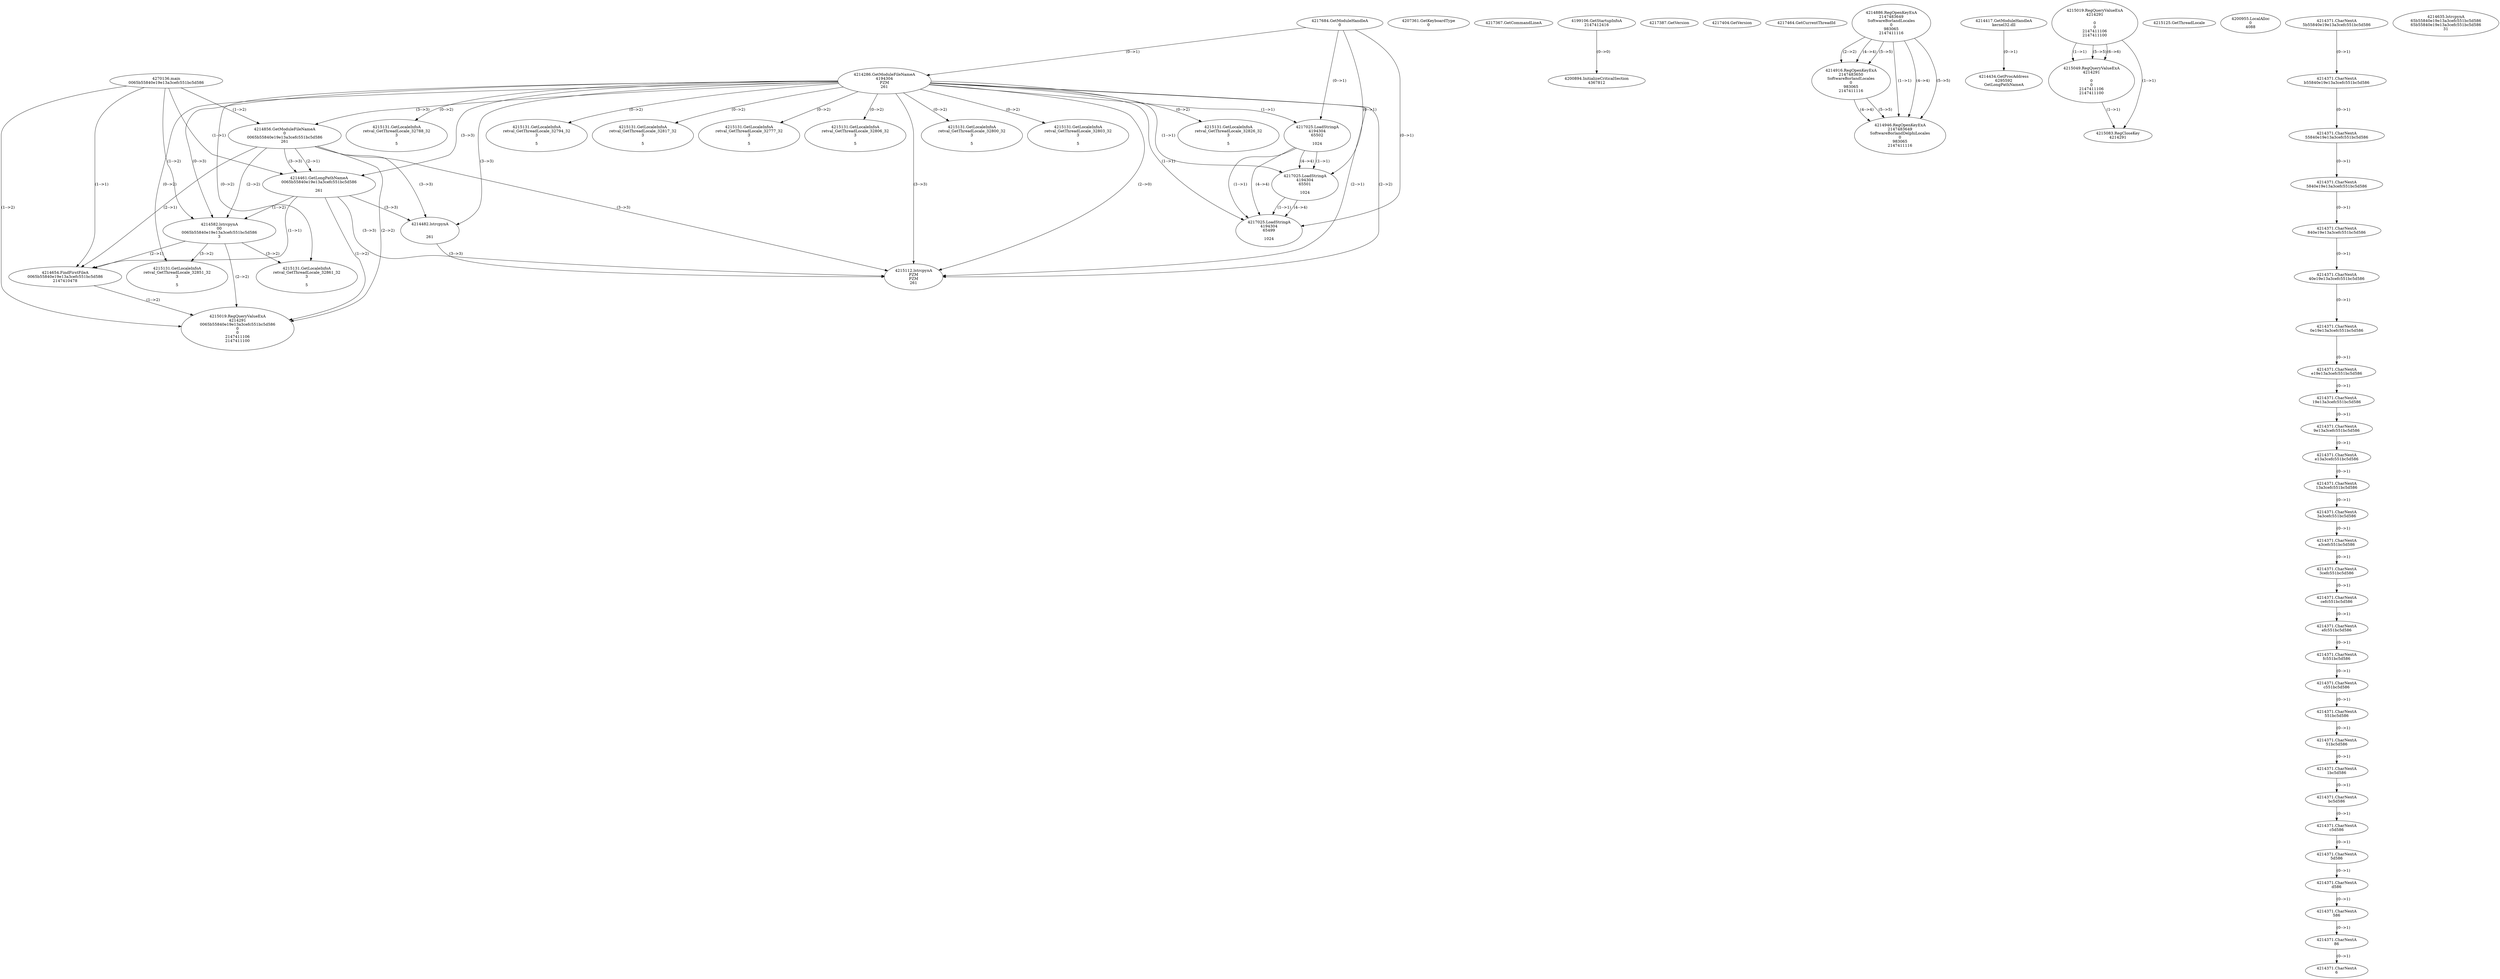 // Global SCDG with merge call
digraph {
	0 [label="4270136.main
0065b55840e19e13a3cefc551bc5d586"]
	1 [label="4217684.GetModuleHandleA
0"]
	2 [label="4207361.GetKeyboardType
0"]
	3 [label="4217367.GetCommandLineA
"]
	4 [label="4199106.GetStartupInfoA
2147412416"]
	5 [label="4217387.GetVersion
"]
	6 [label="4217404.GetVersion
"]
	7 [label="4217464.GetCurrentThreadId
"]
	8 [label="4214286.GetModuleFileNameA
4194304
PZM
261"]
	1 -> 8 [label="(0-->1)"]
	9 [label="4214856.GetModuleFileNameA
0
0065b55840e19e13a3cefc551bc5d586
261"]
	0 -> 9 [label="(1-->2)"]
	8 -> 9 [label="(3-->3)"]
	10 [label="4214886.RegOpenKeyExA
2147483649
Software\Borland\Locales
0
983065
2147411116"]
	11 [label="4214916.RegOpenKeyExA
2147483650
Software\Borland\Locales
0
983065
2147411116"]
	10 -> 11 [label="(2-->2)"]
	10 -> 11 [label="(4-->4)"]
	10 -> 11 [label="(5-->5)"]
	12 [label="4214946.RegOpenKeyExA
2147483649
Software\Borland\Delphi\Locales
0
983065
2147411116"]
	10 -> 12 [label="(1-->1)"]
	10 -> 12 [label="(4-->4)"]
	11 -> 12 [label="(4-->4)"]
	10 -> 12 [label="(5-->5)"]
	11 -> 12 [label="(5-->5)"]
	13 [label="4214417.GetModuleHandleA
kernel32.dll"]
	14 [label="4214434.GetProcAddress
6295592
GetLongPathNameA"]
	13 -> 14 [label="(0-->1)"]
	15 [label="4214461.GetLongPathNameA
0065b55840e19e13a3cefc551bc5d586

261"]
	0 -> 15 [label="(1-->1)"]
	9 -> 15 [label="(2-->1)"]
	8 -> 15 [label="(3-->3)"]
	9 -> 15 [label="(3-->3)"]
	16 [label="4214482.lstrcpynA


261"]
	8 -> 16 [label="(3-->3)"]
	9 -> 16 [label="(3-->3)"]
	15 -> 16 [label="(3-->3)"]
	17 [label="4215019.RegQueryValueExA
4214291

0
0
2147411106
2147411100"]
	18 [label="4215049.RegQueryValueExA
4214291

0
0
2147411106
2147411100"]
	17 -> 18 [label="(1-->1)"]
	17 -> 18 [label="(5-->5)"]
	17 -> 18 [label="(6-->6)"]
	19 [label="4215083.RegCloseKey
4214291"]
	17 -> 19 [label="(1-->1)"]
	18 -> 19 [label="(1-->1)"]
	20 [label="4215112.lstrcpynA
PZM
PZM
261"]
	8 -> 20 [label="(2-->1)"]
	8 -> 20 [label="(2-->2)"]
	8 -> 20 [label="(3-->3)"]
	9 -> 20 [label="(3-->3)"]
	15 -> 20 [label="(3-->3)"]
	16 -> 20 [label="(3-->3)"]
	8 -> 20 [label="(2-->0)"]
	21 [label="4215125.GetThreadLocale
"]
	22 [label="4215131.GetLocaleInfoA
retval_GetThreadLocale_32826_32
3

5"]
	8 -> 22 [label="(0-->2)"]
	23 [label="4217025.LoadStringA
4194304
65502

1024"]
	1 -> 23 [label="(0-->1)"]
	8 -> 23 [label="(1-->1)"]
	24 [label="4200894.InitializeCriticalSection
4367812"]
	4 -> 24 [label="(0-->0)"]
	25 [label="4200955.LocalAlloc
0
4088"]
	26 [label="4215131.GetLocaleInfoA
retval_GetThreadLocale_32788_32
3

5"]
	8 -> 26 [label="(0-->2)"]
	27 [label="4214582.lstrcpynA
00
0065b55840e19e13a3cefc551bc5d586
3"]
	0 -> 27 [label="(1-->2)"]
	9 -> 27 [label="(2-->2)"]
	15 -> 27 [label="(1-->2)"]
	8 -> 27 [label="(0-->3)"]
	28 [label="4214371.CharNextA
5b55840e19e13a3cefc551bc5d586"]
	29 [label="4214371.CharNextA
b55840e19e13a3cefc551bc5d586"]
	28 -> 29 [label="(0-->1)"]
	30 [label="4214371.CharNextA
55840e19e13a3cefc551bc5d586"]
	29 -> 30 [label="(0-->1)"]
	31 [label="4214371.CharNextA
5840e19e13a3cefc551bc5d586"]
	30 -> 31 [label="(0-->1)"]
	32 [label="4214371.CharNextA
840e19e13a3cefc551bc5d586"]
	31 -> 32 [label="(0-->1)"]
	33 [label="4214371.CharNextA
40e19e13a3cefc551bc5d586"]
	32 -> 33 [label="(0-->1)"]
	34 [label="4214371.CharNextA
0e19e13a3cefc551bc5d586"]
	33 -> 34 [label="(0-->1)"]
	35 [label="4214371.CharNextA
e19e13a3cefc551bc5d586"]
	34 -> 35 [label="(0-->1)"]
	36 [label="4214371.CharNextA
19e13a3cefc551bc5d586"]
	35 -> 36 [label="(0-->1)"]
	37 [label="4214371.CharNextA
9e13a3cefc551bc5d586"]
	36 -> 37 [label="(0-->1)"]
	38 [label="4214371.CharNextA
e13a3cefc551bc5d586"]
	37 -> 38 [label="(0-->1)"]
	39 [label="4214371.CharNextA
13a3cefc551bc5d586"]
	38 -> 39 [label="(0-->1)"]
	40 [label="4214371.CharNextA
3a3cefc551bc5d586"]
	39 -> 40 [label="(0-->1)"]
	41 [label="4214371.CharNextA
a3cefc551bc5d586"]
	40 -> 41 [label="(0-->1)"]
	42 [label="4214371.CharNextA
3cefc551bc5d586"]
	41 -> 42 [label="(0-->1)"]
	43 [label="4214371.CharNextA
cefc551bc5d586"]
	42 -> 43 [label="(0-->1)"]
	44 [label="4214371.CharNextA
efc551bc5d586"]
	43 -> 44 [label="(0-->1)"]
	45 [label="4214371.CharNextA
fc551bc5d586"]
	44 -> 45 [label="(0-->1)"]
	46 [label="4214371.CharNextA
c551bc5d586"]
	45 -> 46 [label="(0-->1)"]
	47 [label="4214371.CharNextA
551bc5d586"]
	46 -> 47 [label="(0-->1)"]
	48 [label="4214371.CharNextA
51bc5d586"]
	47 -> 48 [label="(0-->1)"]
	49 [label="4214371.CharNextA
1bc5d586"]
	48 -> 49 [label="(0-->1)"]
	50 [label="4214371.CharNextA
bc5d586"]
	49 -> 50 [label="(0-->1)"]
	51 [label="4214371.CharNextA
c5d586"]
	50 -> 51 [label="(0-->1)"]
	52 [label="4214371.CharNextA
5d586"]
	51 -> 52 [label="(0-->1)"]
	53 [label="4214371.CharNextA
d586"]
	52 -> 53 [label="(0-->1)"]
	54 [label="4214371.CharNextA
586"]
	53 -> 54 [label="(0-->1)"]
	55 [label="4214371.CharNextA
86"]
	54 -> 55 [label="(0-->1)"]
	56 [label="4214371.CharNextA
6"]
	55 -> 56 [label="(0-->1)"]
	57 [label="4214635.lstrcpynA
65b55840e19e13a3cefc551bc5d586
65b55840e19e13a3cefc551bc5d586
31"]
	58 [label="4214654.FindFirstFileA
0065b55840e19e13a3cefc551bc5d586
2147410478"]
	0 -> 58 [label="(1-->1)"]
	9 -> 58 [label="(2-->1)"]
	15 -> 58 [label="(1-->1)"]
	27 -> 58 [label="(2-->1)"]
	59 [label="4215019.RegQueryValueExA
4214291
0065b55840e19e13a3cefc551bc5d586
0
0
2147411106
2147411100"]
	0 -> 59 [label="(1-->2)"]
	9 -> 59 [label="(2-->2)"]
	15 -> 59 [label="(1-->2)"]
	27 -> 59 [label="(2-->2)"]
	58 -> 59 [label="(1-->2)"]
	60 [label="4215131.GetLocaleInfoA
retval_GetThreadLocale_32851_32
3

5"]
	8 -> 60 [label="(0-->2)"]
	27 -> 60 [label="(3-->2)"]
	61 [label="4217025.LoadStringA
4194304
65501

1024"]
	1 -> 61 [label="(0-->1)"]
	8 -> 61 [label="(1-->1)"]
	23 -> 61 [label="(1-->1)"]
	23 -> 61 [label="(4-->4)"]
	62 [label="4217025.LoadStringA
4194304
65499

1024"]
	1 -> 62 [label="(0-->1)"]
	8 -> 62 [label="(1-->1)"]
	23 -> 62 [label="(1-->1)"]
	61 -> 62 [label="(1-->1)"]
	23 -> 62 [label="(4-->4)"]
	61 -> 62 [label="(4-->4)"]
	63 [label="4215131.GetLocaleInfoA
retval_GetThreadLocale_32861_32
3

5"]
	8 -> 63 [label="(0-->2)"]
	27 -> 63 [label="(3-->2)"]
	64 [label="4215131.GetLocaleInfoA
retval_GetThreadLocale_32794_32
3

5"]
	8 -> 64 [label="(0-->2)"]
	65 [label="4215131.GetLocaleInfoA
retval_GetThreadLocale_32817_32
3

5"]
	8 -> 65 [label="(0-->2)"]
	66 [label="4215131.GetLocaleInfoA
retval_GetThreadLocale_32777_32
3

5"]
	8 -> 66 [label="(0-->2)"]
	67 [label="4215131.GetLocaleInfoA
retval_GetThreadLocale_32806_32
3

5"]
	8 -> 67 [label="(0-->2)"]
	68 [label="4215131.GetLocaleInfoA
retval_GetThreadLocale_32800_32
3

5"]
	8 -> 68 [label="(0-->2)"]
	69 [label="4215131.GetLocaleInfoA
retval_GetThreadLocale_32803_32
3

5"]
	8 -> 69 [label="(0-->2)"]
}
